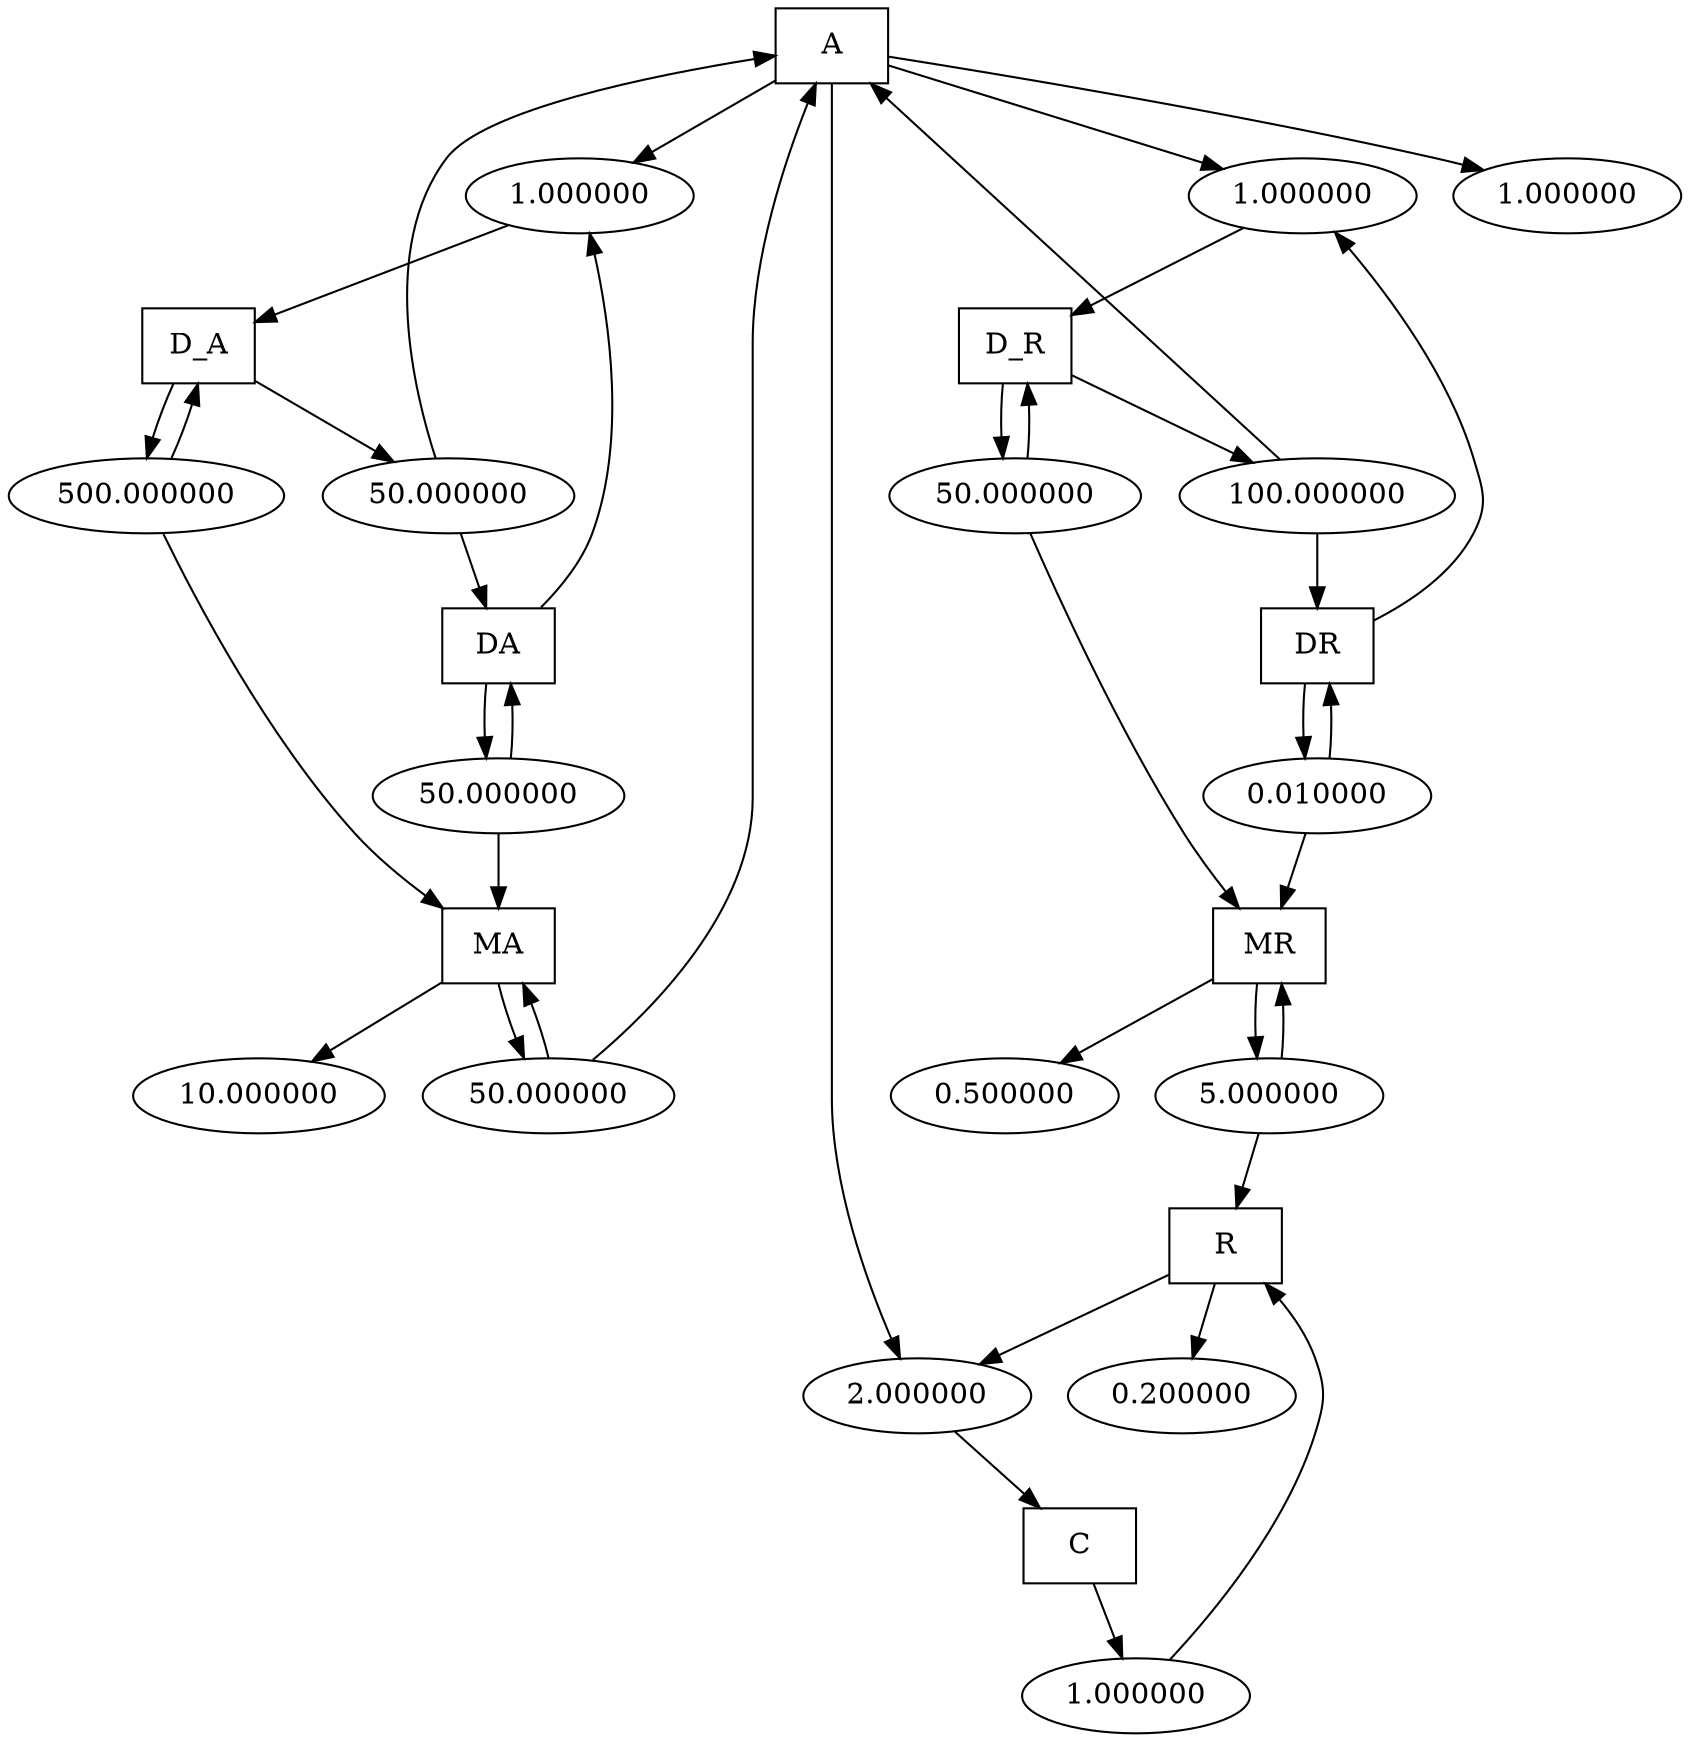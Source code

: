 digraph {
A [shape=box];
A -> N
DA [shape=box];
DA -> N
D_A [shape=box];
N -> D_A
N [label="1.000000"];D_A -> N1
N1 -> DA
N1 -> A
N1 [label="50.000000"];A -> N11
DR [shape=box];
DR -> N11
D_R [shape=box];
N11 -> D_R
N11 [label="1.000000"];D_R -> N111
N111 -> DR
N111 -> A
N111 [label="100.000000"];D_A -> N1111
MA [shape=box];
N1111 -> MA
N1111 -> D_A
N1111 [label="500.000000"];DA -> N11111
N11111 -> MA
N11111 -> DA
N11111 [label="50.000000"];D_R -> N111111
MR [shape=box];
N111111 -> MR
N111111 -> D_R
N111111 [label="50.000000"];DR -> N1111111
N1111111 -> MR
N1111111 -> DR
N1111111 [label="0.010000"];MA -> N11111111
N11111111 -> MA
N11111111 -> A
N11111111 [label="50.000000"];MR -> N111111111
N111111111 -> MR
R [shape=box];
N111111111 -> R
N111111111 [label="5.000000"];A -> N1111111111
R -> N1111111111
C [shape=box];
N1111111111 -> C
N1111111111 [label="2.000000"];C -> N11111111111
N11111111111 -> R
N11111111111 [label="1.000000"];A -> N111111111111
N111111111111 [label="1.000000"];R -> N1111111111111
N1111111111111 [label="0.200000"];MA -> N11111111111111
N11111111111111 [label="10.000000"];MR -> N111111111111111
N111111111111111 [label="0.500000"];}

